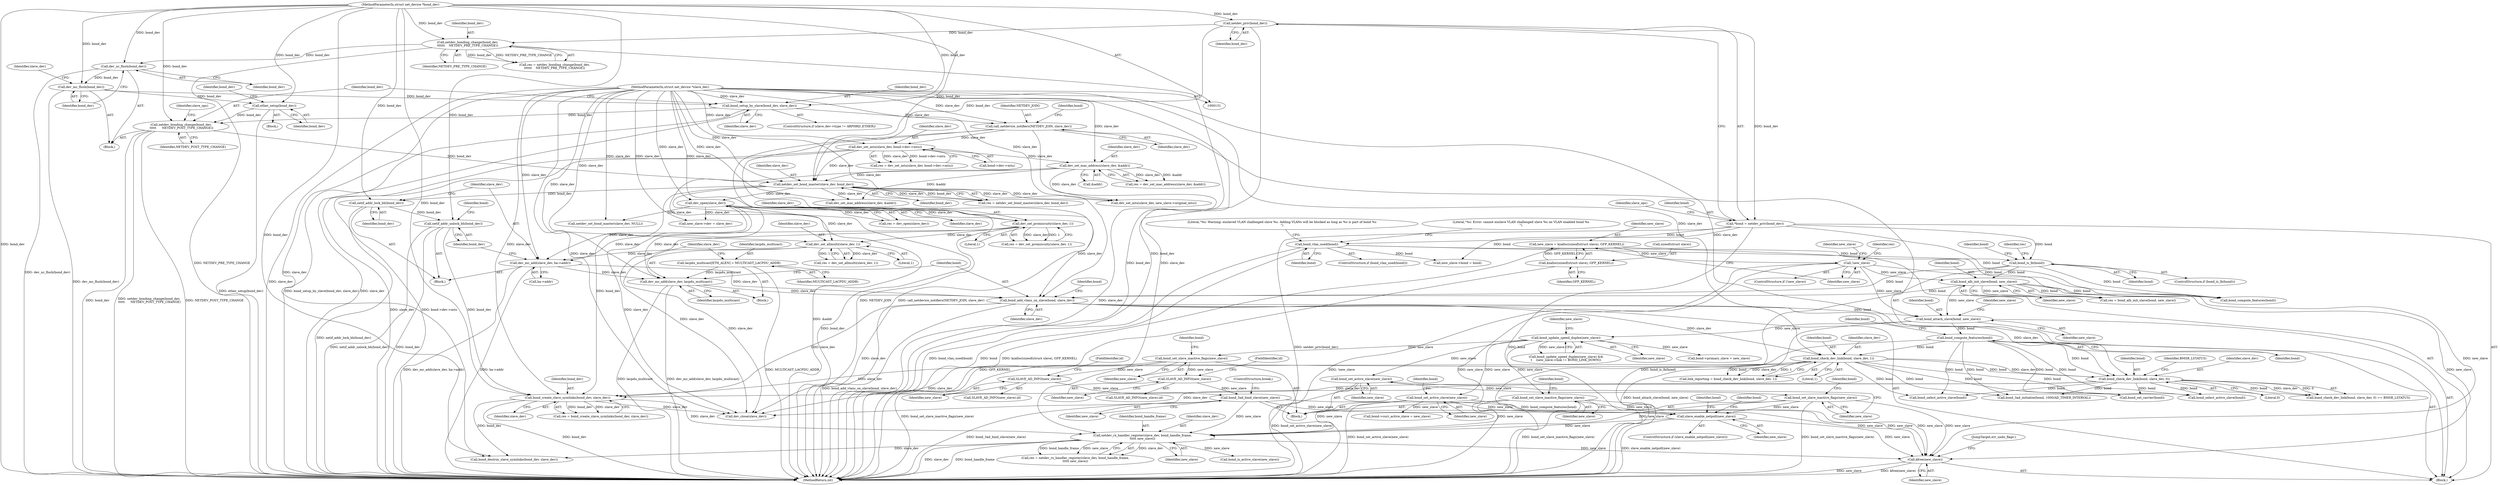 digraph "0_linux_550fd08c2cebad61c548def135f67aba284c6162_0@API" {
"1001084" [label="(Call,kfree(new_slave))"];
"1000971" [label="(Call,slave_enable_netpoll(new_slave))"];
"1000883" [label="(Call,bond_set_slave_inactive_flags(new_slave))"];
"1000797" [label="(Call,bond_update_speed_duplex(new_slave))"];
"1000648" [label="(Call,bond_attach_slave(bond, new_slave))"];
"1000640" [label="(Call,bond_add_vlans_on_slave(bond, slave_dev))"];
"1000570" [label="(Call,bond_alb_init_slave(bond, new_slave))"];
"1000565" [label="(Call,bond_is_lb(bond))"];
"1000210" [label="(Call,bond_vlan_used(bond))"];
"1000136" [label="(Call,*bond = netdev_priv(bond_dev))"];
"1000138" [label="(Call,netdev_priv(bond_dev))"];
"1000132" [label="(MethodParameterIn,struct net_device *bond_dev)"];
"1000442" [label="(Call,!new_slave)"];
"1000435" [label="(Call,new_slave = kzalloc(sizeof(struct slave), GFP_KERNEL))"];
"1000437" [label="(Call,kzalloc(sizeof(struct slave), GFP_KERNEL))"];
"1000637" [label="(Call,dev_mc_add(slave_dev, lacpdu_multicast))"];
"1000617" [label="(Call,dev_mc_add(slave_dev, ha->addr))"];
"1000594" [label="(Call,dev_set_promiscuity(slave_dev, 1))"];
"1000133" [label="(MethodParameterIn,struct net_device *slave_dev)"];
"1000538" [label="(Call,dev_open(slave_dev))"];
"1000526" [label="(Call,netdev_set_bond_master(slave_dev, bond_dev))"];
"1000464" [label="(Call,dev_set_mtu(slave_dev, bond->dev->mtu))"];
"1000413" [label="(Call,call_netdevice_notifiers(NETDEV_JOIN, slave_dev))"];
"1000326" [label="(Call,bond_setup_by_slave(bond_dev, slave_dev))"];
"1000318" [label="(Call,dev_mc_flush(bond_dev))"];
"1000316" [label="(Call,dev_uc_flush(bond_dev))"];
"1000296" [label="(Call,netdev_bonding_change(bond_dev,\n\t\t\t\t\t\t    NETDEV_PRE_TYPE_CHANGE))"];
"1000513" [label="(Call,dev_set_mac_address(slave_dev, &addr))"];
"1000338" [label="(Call,netdev_bonding_change(bond_dev,\n \t\t\t\t\t      NETDEV_POST_TYPE_CHANGE))"];
"1000331" [label="(Call,ether_setup(bond_dev))"];
"1000609" [label="(Call,dev_set_allmulti(slave_dev, 1))"];
"1000634" [label="(Call,lacpdu_multicast[ETH_ALEN] = MULTICAST_LACPDU_ADDR)"];
"1000924" [label="(Call,bond_3ad_bind_slave(new_slave))"];
"1000913" [label="(Call,SLAVE_AD_INFO(new_slave))"];
"1000889" [label="(Call,bond_set_slave_inactive_flags(new_slave))"];
"1000900" [label="(Call,SLAVE_AD_INFO(new_slave))"];
"1000939" [label="(Call,bond_set_active_slave(new_slave))"];
"1000931" [label="(Call,bond_set_slave_inactive_flags(new_slave))"];
"1000929" [label="(Call,bond_set_active_slave(new_slave))"];
"1001004" [label="(Call,netdev_rx_handler_register(slave_dev, bond_handle_frame,\n\t\t\t\t\t new_slave))"];
"1000996" [label="(Call,bond_create_slave_symlinks(bond_dev, slave_dev))"];
"1000622" [label="(Call,netif_addr_unlock_bh(bond_dev))"];
"1000615" [label="(Call,netif_addr_lock_bh(bond_dev))"];
"1000694" [label="(Call,bond_check_dev_link(bond, slave_dev, 1))"];
"1000666" [label="(Call,bond_compute_features(bond))"];
"1000743" [label="(Call,bond_check_dev_link(bond, slave_dev, 0))"];
"1000436" [label="(Identifier,new_slave)"];
"1000415" [label="(Identifier,slave_dev)"];
"1000944" [label="(Identifier,bond)"];
"1001006" [label="(Identifier,bond_handle_frame)"];
"1000695" [label="(Identifier,bond)"];
"1001084" [label="(Call,kfree(new_slave))"];
"1000997" [label="(Identifier,bond_dev)"];
"1000209" [label="(ControlStructure,if (bond_vlan_used(bond)))"];
"1001046" [label="(Call,netdev_set_bond_master(slave_dev, NULL))"];
"1000138" [label="(Call,netdev_priv(bond_dev))"];
"1000296" [label="(Call,netdev_bonding_change(bond_dev,\n\t\t\t\t\t\t    NETDEV_PRE_TYPE_CHANGE))"];
"1001004" [label="(Call,netdev_rx_handler_register(slave_dev, bond_handle_frame,\n\t\t\t\t\t new_slave))"];
"1000331" [label="(Call,ether_setup(bond_dev))"];
"1000642" [label="(Identifier,slave_dev)"];
"1000900" [label="(Call,SLAVE_AD_INFO(new_slave))"];
"1001091" [label="(MethodReturn,int)"];
"1000649" [label="(Identifier,bond)"];
"1000133" [label="(MethodParameterIn,struct net_device *slave_dev)"];
"1000554" [label="(Call,new_slave->dev = slave_dev)"];
"1000635" [label="(Identifier,lacpdu_multicast)"];
"1000929" [label="(Call,bond_set_active_slave(new_slave))"];
"1000581" [label="(Identifier,bond)"];
"1000211" [label="(Identifier,bond)"];
"1000370" [label="(Identifier,slave_ops)"];
"1000998" [label="(Identifier,slave_dev)"];
"1000610" [label="(Identifier,slave_dev)"];
"1000466" [label="(Call,bond->dev->mtu)"];
"1001078" [label="(Call,dev_set_mtu(slave_dev, new_slave->original_mtu))"];
"1000890" [label="(Identifier,new_slave)"];
"1000317" [label="(Identifier,bond_dev)"];
"1000465" [label="(Identifier,slave_dev)"];
"1000971" [label="(Call,slave_enable_netpoll(new_slave))"];
"1000797" [label="(Call,bond_update_speed_duplex(new_slave))"];
"1000885" [label="(Call,bond_select_active_slave(bond))"];
"1000527" [label="(Identifier,slave_dev)"];
"1000513" [label="(Call,dev_set_mac_address(slave_dev, &addr))"];
"1000609" [label="(Call,dev_set_allmulti(slave_dev, 1))"];
"1000913" [label="(Call,SLAVE_AD_INFO(new_slave))"];
"1000446" [label="(Identifier,res)"];
"1001007" [label="(Identifier,new_slave)"];
"1001087" [label="(Call,bond_compute_features(bond))"];
"1000414" [label="(Identifier,NETDEV_JOIN)"];
"1000902" [label="(FieldIdentifier,id)"];
"1000323" [label="(Identifier,slave_dev)"];
"1000594" [label="(Call,dev_set_promiscuity(slave_dev, 1))"];
"1000924" [label="(Call,bond_3ad_bind_slave(new_slave))"];
"1000617" [label="(Call,dev_mc_add(slave_dev, ha->addr))"];
"1000648" [label="(Call,bond_attach_slave(bond, new_slave))"];
"1000298" [label="(Identifier,NETDEV_PRE_TYPE_CHANGE)"];
"1000571" [label="(Identifier,bond)"];
"1000977" [label="(Identifier,bond)"];
"1000297" [label="(Identifier,bond_dev)"];
"1000136" [label="(Call,*bond = netdev_priv(bond_dev))"];
"1000595" [label="(Identifier,slave_dev)"];
"1000744" [label="(Identifier,bond)"];
"1000912" [label="(Call,SLAVE_AD_INFO(new_slave).id)"];
"1000632" [label="(Block,)"];
"1000536" [label="(Call,res = dev_open(slave_dev))"];
"1000747" [label="(Identifier,BMSR_LSTATUS)"];
"1000637" [label="(Call,dev_mc_add(slave_dev, lacpdu_multicast))"];
"1000282" [label="(Block,)"];
"1000992" [label="(Identifier,bond)"];
"1000572" [label="(Identifier,new_slave)"];
"1000435" [label="(Call,new_slave = kzalloc(sizeof(struct slave), GFP_KERNEL))"];
"1000339" [label="(Identifier,bond_dev)"];
"1000638" [label="(Identifier,slave_dev)"];
"1000440" [label="(Identifier,GFP_KERNEL)"];
"1000515" [label="(Call,&addr)"];
"1000653" [label="(Identifier,new_slave)"];
"1000925" [label="(Identifier,new_slave)"];
"1000914" [label="(Identifier,new_slave)"];
"1000860" [label="(Call,bond->primary_slave = new_slave)"];
"1000972" [label="(Identifier,new_slave)"];
"1000568" [label="(Call,res = bond_alb_init_slave(bond, new_slave))"];
"1000142" [label="(Identifier,slave_ops)"];
"1000619" [label="(Call,ha->addr)"];
"1000798" [label="(Identifier,new_slave)"];
"1000413" [label="(Call,call_netdevice_notifiers(NETDEV_JOIN, slave_dev))"];
"1000570" [label="(Call,bond_alb_init_slave(bond, new_slave))"];
"1001002" [label="(Call,res = netdev_rx_handler_register(slave_dev, bond_handle_frame,\n\t\t\t\t\t new_slave))"];
"1000335" [label="(Identifier,bond_dev)"];
"1000616" [label="(Identifier,bond_dev)"];
"1000641" [label="(Identifier,bond)"];
"1000881" [label="(Block,)"];
"1000539" [label="(Identifier,slave_dev)"];
"1000230" [label="(Literal,\"%s: Warning: enslaved VLAN challenged slave %s. Adding VLANs will be blocked as long as %s is part of bond %s\n\")"];
"1000538" [label="(Call,dev_open(slave_dev))"];
"1000327" [label="(Identifier,bond_dev)"];
"1000514" [label="(Identifier,slave_dev)"];
"1000796" [label="(Call,bond_update_speed_duplex(new_slave) &&\n\t    (new_slave->link != BOND_LINK_DOWN))"];
"1000899" [label="(Call,SLAVE_AD_INFO(new_slave).id)"];
"1000611" [label="(Literal,1)"];
"1000318" [label="(Call,dev_mc_flush(bond_dev))"];
"1000340" [label="(Identifier,NETDEV_POST_TYPE_CHANGE)"];
"1000332" [label="(Identifier,bond_dev)"];
"1000592" [label="(Call,res = dev_set_promiscuity(slave_dev, 1))"];
"1000596" [label="(Literal,1)"];
"1000511" [label="(Call,res = dev_set_mac_address(slave_dev, &addr))"];
"1000132" [label="(MethodParameterIn,struct net_device *bond_dev)"];
"1000666" [label="(Call,bond_compute_features(bond))"];
"1000667" [label="(Identifier,bond)"];
"1000886" [label="(Identifier,bond)"];
"1001043" [label="(Call,dev_close(slave_dev))"];
"1000569" [label="(Identifier,res)"];
"1000214" [label="(Literal,\"%s: Error: cannot enslave VLAN challenged slave %s on VLAN enabled bond %s\n\")"];
"1000566" [label="(Identifier,bond)"];
"1000646" [label="(Identifier,bond)"];
"1000623" [label="(Identifier,bond_dev)"];
"1000904" [label="(Call,bond_3ad_initialize(bond, 1000/AD_TIMER_INTERVAL))"];
"1000330" [label="(Block,)"];
"1000320" [label="(ControlStructure,if (slave_dev->type != ARPHRD_ETHER))"];
"1000932" [label="(Identifier,new_slave)"];
"1000894" [label="(Identifier,bond)"];
"1000671" [label="(Identifier,bond)"];
"1000931" [label="(Call,bond_set_slave_inactive_flags(new_slave))"];
"1000743" [label="(Call,bond_check_dev_link(bond, slave_dev, 0))"];
"1000615" [label="(Call,netif_addr_lock_bh(bond_dev))"];
"1000622" [label="(Call,netif_addr_unlock_bh(bond_dev))"];
"1000316" [label="(Call,dev_uc_flush(bond_dev))"];
"1001085" [label="(Identifier,new_slave)"];
"1000746" [label="(Literal,0)"];
"1000946" [label="(Call,bond->curr_active_slave = new_slave)"];
"1000134" [label="(Block,)"];
"1000901" [label="(Identifier,new_slave)"];
"1000934" [label="(Identifier,bond)"];
"1000438" [label="(Call,sizeof(struct slave))"];
"1001073" [label="(Call,dev_set_mac_address(slave_dev, &addr))"];
"1000996" [label="(Call,bond_create_slave_symlinks(bond_dev, slave_dev))"];
"1000930" [label="(Identifier,new_slave)"];
"1000443" [label="(Identifier,new_slave)"];
"1000584" [label="(Block,)"];
"1000801" [label="(Identifier,new_slave)"];
"1000294" [label="(Call,res = netdev_bonding_change(bond_dev,\n\t\t\t\t\t\t    NETDEV_PRE_TYPE_CHANGE))"];
"1000326" [label="(Call,bond_setup_by_slave(bond_dev, slave_dev))"];
"1000462" [label="(Call,res = dev_set_mtu(slave_dev, bond->dev->mtu))"];
"1000528" [label="(Identifier,bond_dev)"];
"1000883" [label="(Call,bond_set_slave_inactive_flags(new_slave))"];
"1000420" [label="(Identifier,bond)"];
"1000957" [label="(Call,bond_set_carrier(bond))"];
"1000442" [label="(Call,!new_slave)"];
"1000464" [label="(Call,dev_set_mtu(slave_dev, bond->dev->mtu))"];
"1000939" [label="(Call,bond_set_active_slave(new_slave))"];
"1000692" [label="(Call,link_reporting = bond_check_dev_link(bond, slave_dev, 1))"];
"1000139" [label="(Identifier,bond_dev)"];
"1000634" [label="(Call,lacpdu_multicast[ETH_ALEN] = MULTICAST_LACPDU_ADDR)"];
"1000628" [label="(Identifier,bond)"];
"1000889" [label="(Call,bond_set_slave_inactive_flags(new_slave))"];
"1000926" [label="(ControlStructure,break;)"];
"1000437" [label="(Call,kzalloc(sizeof(struct slave), GFP_KERNEL))"];
"1000742" [label="(Call,bond_check_dev_link(bond, slave_dev, 0) == BMSR_LSTATUS)"];
"1000328" [label="(Identifier,slave_dev)"];
"1000137" [label="(Identifier,bond)"];
"1000338" [label="(Call,netdev_bonding_change(bond_dev,\n \t\t\t\t\t      NETDEV_POST_TYPE_CHANGE))"];
"1000319" [label="(Identifier,bond_dev)"];
"1000745" [label="(Identifier,slave_dev)"];
"1000452" [label="(Identifier,new_slave)"];
"1000210" [label="(Call,bond_vlan_used(bond))"];
"1000884" [label="(Identifier,new_slave)"];
"1000933" [label="(Call,bond_select_active_slave(bond))"];
"1000636" [label="(Identifier,MULTICAST_LACPDU_ADDR)"];
"1000994" [label="(Call,res = bond_create_slave_symlinks(bond_dev, slave_dev))"];
"1000650" [label="(Identifier,new_slave)"];
"1000970" [label="(ControlStructure,if (slave_enable_netpoll(new_slave)))"];
"1000607" [label="(Call,res = dev_set_allmulti(slave_dev, 1))"];
"1000696" [label="(Identifier,slave_dev)"];
"1000618" [label="(Identifier,slave_dev)"];
"1000915" [label="(FieldIdentifier,id)"];
"1001024" [label="(Call,bond_is_active_slave(new_slave))"];
"1000526" [label="(Call,netdev_set_bond_master(slave_dev, bond_dev))"];
"1001005" [label="(Identifier,slave_dev)"];
"1000549" [label="(Call,new_slave->bond = bond)"];
"1000639" [label="(Identifier,lacpdu_multicast)"];
"1000441" [label="(ControlStructure,if (!new_slave))"];
"1001086" [label="(JumpTarget,err_undo_flags:)"];
"1000694" [label="(Call,bond_check_dev_link(bond, slave_dev, 1))"];
"1000940" [label="(Identifier,new_slave)"];
"1000697" [label="(Literal,1)"];
"1000564" [label="(ControlStructure,if (bond_is_lb(bond)))"];
"1000640" [label="(Call,bond_add_vlans_on_slave(bond, slave_dev))"];
"1000524" [label="(Call,res = netdev_set_bond_master(slave_dev, bond_dev))"];
"1001039" [label="(Call,bond_destroy_slave_symlinks(bond_dev, slave_dev))"];
"1000565" [label="(Call,bond_is_lb(bond))"];
"1001084" -> "1000134"  [label="AST: "];
"1001084" -> "1001085"  [label="CFG: "];
"1001085" -> "1001084"  [label="AST: "];
"1001086" -> "1001084"  [label="CFG: "];
"1001084" -> "1001091"  [label="DDG: new_slave"];
"1001084" -> "1001091"  [label="DDG: kfree(new_slave)"];
"1000971" -> "1001084"  [label="DDG: new_slave"];
"1000442" -> "1001084"  [label="DDG: new_slave"];
"1000883" -> "1001084"  [label="DDG: new_slave"];
"1000939" -> "1001084"  [label="DDG: new_slave"];
"1000570" -> "1001084"  [label="DDG: new_slave"];
"1000931" -> "1001084"  [label="DDG: new_slave"];
"1001004" -> "1001084"  [label="DDG: new_slave"];
"1000924" -> "1001084"  [label="DDG: new_slave"];
"1000971" -> "1000970"  [label="AST: "];
"1000971" -> "1000972"  [label="CFG: "];
"1000972" -> "1000971"  [label="AST: "];
"1000977" -> "1000971"  [label="CFG: "];
"1000992" -> "1000971"  [label="CFG: "];
"1000971" -> "1001091"  [label="DDG: slave_enable_netpoll(new_slave)"];
"1000883" -> "1000971"  [label="DDG: new_slave"];
"1000924" -> "1000971"  [label="DDG: new_slave"];
"1000939" -> "1000971"  [label="DDG: new_slave"];
"1000931" -> "1000971"  [label="DDG: new_slave"];
"1000971" -> "1001004"  [label="DDG: new_slave"];
"1000883" -> "1000881"  [label="AST: "];
"1000883" -> "1000884"  [label="CFG: "];
"1000884" -> "1000883"  [label="AST: "];
"1000886" -> "1000883"  [label="CFG: "];
"1000883" -> "1001091"  [label="DDG: bond_set_slave_inactive_flags(new_slave)"];
"1000797" -> "1000883"  [label="DDG: new_slave"];
"1000883" -> "1001004"  [label="DDG: new_slave"];
"1000797" -> "1000796"  [label="AST: "];
"1000797" -> "1000798"  [label="CFG: "];
"1000798" -> "1000797"  [label="AST: "];
"1000801" -> "1000797"  [label="CFG: "];
"1000796" -> "1000797"  [label="CFG: "];
"1000797" -> "1000796"  [label="DDG: new_slave"];
"1000648" -> "1000797"  [label="DDG: new_slave"];
"1000797" -> "1000860"  [label="DDG: new_slave"];
"1000797" -> "1000889"  [label="DDG: new_slave"];
"1000797" -> "1000929"  [label="DDG: new_slave"];
"1000797" -> "1000939"  [label="DDG: new_slave"];
"1000648" -> "1000134"  [label="AST: "];
"1000648" -> "1000650"  [label="CFG: "];
"1000649" -> "1000648"  [label="AST: "];
"1000650" -> "1000648"  [label="AST: "];
"1000653" -> "1000648"  [label="CFG: "];
"1000648" -> "1001091"  [label="DDG: bond_attach_slave(bond, new_slave)"];
"1000640" -> "1000648"  [label="DDG: bond"];
"1000442" -> "1000648"  [label="DDG: new_slave"];
"1000570" -> "1000648"  [label="DDG: new_slave"];
"1000648" -> "1000666"  [label="DDG: bond"];
"1000640" -> "1000134"  [label="AST: "];
"1000640" -> "1000642"  [label="CFG: "];
"1000641" -> "1000640"  [label="AST: "];
"1000642" -> "1000640"  [label="AST: "];
"1000646" -> "1000640"  [label="CFG: "];
"1000640" -> "1001091"  [label="DDG: bond_add_vlans_on_slave(bond, slave_dev)"];
"1000570" -> "1000640"  [label="DDG: bond"];
"1000565" -> "1000640"  [label="DDG: bond"];
"1000637" -> "1000640"  [label="DDG: slave_dev"];
"1000617" -> "1000640"  [label="DDG: slave_dev"];
"1000133" -> "1000640"  [label="DDG: slave_dev"];
"1000538" -> "1000640"  [label="DDG: slave_dev"];
"1000640" -> "1000694"  [label="DDG: slave_dev"];
"1000640" -> "1000743"  [label="DDG: slave_dev"];
"1000640" -> "1000996"  [label="DDG: slave_dev"];
"1000640" -> "1001043"  [label="DDG: slave_dev"];
"1000570" -> "1000568"  [label="AST: "];
"1000570" -> "1000572"  [label="CFG: "];
"1000571" -> "1000570"  [label="AST: "];
"1000572" -> "1000570"  [label="AST: "];
"1000568" -> "1000570"  [label="CFG: "];
"1000570" -> "1000568"  [label="DDG: bond"];
"1000570" -> "1000568"  [label="DDG: new_slave"];
"1000565" -> "1000570"  [label="DDG: bond"];
"1000442" -> "1000570"  [label="DDG: new_slave"];
"1000570" -> "1001087"  [label="DDG: bond"];
"1000565" -> "1000564"  [label="AST: "];
"1000565" -> "1000566"  [label="CFG: "];
"1000566" -> "1000565"  [label="AST: "];
"1000569" -> "1000565"  [label="CFG: "];
"1000581" -> "1000565"  [label="CFG: "];
"1000565" -> "1001091"  [label="DDG: bond_is_lb(bond)"];
"1000210" -> "1000565"  [label="DDG: bond"];
"1000136" -> "1000565"  [label="DDG: bond"];
"1000565" -> "1001087"  [label="DDG: bond"];
"1000210" -> "1000209"  [label="AST: "];
"1000210" -> "1000211"  [label="CFG: "];
"1000211" -> "1000210"  [label="AST: "];
"1000214" -> "1000210"  [label="CFG: "];
"1000230" -> "1000210"  [label="CFG: "];
"1000210" -> "1001091"  [label="DDG: bond_vlan_used(bond)"];
"1000210" -> "1001091"  [label="DDG: bond"];
"1000136" -> "1000210"  [label="DDG: bond"];
"1000210" -> "1000549"  [label="DDG: bond"];
"1000210" -> "1001087"  [label="DDG: bond"];
"1000136" -> "1000134"  [label="AST: "];
"1000136" -> "1000138"  [label="CFG: "];
"1000137" -> "1000136"  [label="AST: "];
"1000138" -> "1000136"  [label="AST: "];
"1000142" -> "1000136"  [label="CFG: "];
"1000136" -> "1001091"  [label="DDG: netdev_priv(bond_dev)"];
"1000136" -> "1001091"  [label="DDG: bond"];
"1000138" -> "1000136"  [label="DDG: bond_dev"];
"1000136" -> "1000549"  [label="DDG: bond"];
"1000136" -> "1001087"  [label="DDG: bond"];
"1000138" -> "1000139"  [label="CFG: "];
"1000139" -> "1000138"  [label="AST: "];
"1000138" -> "1001091"  [label="DDG: bond_dev"];
"1000132" -> "1000138"  [label="DDG: bond_dev"];
"1000138" -> "1000296"  [label="DDG: bond_dev"];
"1000138" -> "1000526"  [label="DDG: bond_dev"];
"1000132" -> "1000131"  [label="AST: "];
"1000132" -> "1001091"  [label="DDG: bond_dev"];
"1000132" -> "1000296"  [label="DDG: bond_dev"];
"1000132" -> "1000316"  [label="DDG: bond_dev"];
"1000132" -> "1000318"  [label="DDG: bond_dev"];
"1000132" -> "1000326"  [label="DDG: bond_dev"];
"1000132" -> "1000331"  [label="DDG: bond_dev"];
"1000132" -> "1000338"  [label="DDG: bond_dev"];
"1000132" -> "1000526"  [label="DDG: bond_dev"];
"1000132" -> "1000615"  [label="DDG: bond_dev"];
"1000132" -> "1000622"  [label="DDG: bond_dev"];
"1000132" -> "1000996"  [label="DDG: bond_dev"];
"1000132" -> "1001039"  [label="DDG: bond_dev"];
"1000442" -> "1000441"  [label="AST: "];
"1000442" -> "1000443"  [label="CFG: "];
"1000443" -> "1000442"  [label="AST: "];
"1000446" -> "1000442"  [label="CFG: "];
"1000452" -> "1000442"  [label="CFG: "];
"1000442" -> "1001091"  [label="DDG: !new_slave"];
"1000442" -> "1001091"  [label="DDG: new_slave"];
"1000435" -> "1000442"  [label="DDG: new_slave"];
"1000435" -> "1000134"  [label="AST: "];
"1000435" -> "1000437"  [label="CFG: "];
"1000436" -> "1000435"  [label="AST: "];
"1000437" -> "1000435"  [label="AST: "];
"1000443" -> "1000435"  [label="CFG: "];
"1000435" -> "1001091"  [label="DDG: kzalloc(sizeof(struct slave), GFP_KERNEL)"];
"1000437" -> "1000435"  [label="DDG: GFP_KERNEL"];
"1000437" -> "1000440"  [label="CFG: "];
"1000438" -> "1000437"  [label="AST: "];
"1000440" -> "1000437"  [label="AST: "];
"1000437" -> "1001091"  [label="DDG: GFP_KERNEL"];
"1000637" -> "1000632"  [label="AST: "];
"1000637" -> "1000639"  [label="CFG: "];
"1000638" -> "1000637"  [label="AST: "];
"1000639" -> "1000637"  [label="AST: "];
"1000641" -> "1000637"  [label="CFG: "];
"1000637" -> "1001091"  [label="DDG: lacpdu_multicast"];
"1000637" -> "1001091"  [label="DDG: dev_mc_add(slave_dev, lacpdu_multicast)"];
"1000617" -> "1000637"  [label="DDG: slave_dev"];
"1000133" -> "1000637"  [label="DDG: slave_dev"];
"1000538" -> "1000637"  [label="DDG: slave_dev"];
"1000634" -> "1000637"  [label="DDG: lacpdu_multicast"];
"1000617" -> "1000584"  [label="AST: "];
"1000617" -> "1000619"  [label="CFG: "];
"1000618" -> "1000617"  [label="AST: "];
"1000619" -> "1000617"  [label="AST: "];
"1000623" -> "1000617"  [label="CFG: "];
"1000617" -> "1001091"  [label="DDG: dev_mc_add(slave_dev, ha->addr)"];
"1000617" -> "1001091"  [label="DDG: ha->addr"];
"1000594" -> "1000617"  [label="DDG: slave_dev"];
"1000609" -> "1000617"  [label="DDG: slave_dev"];
"1000133" -> "1000617"  [label="DDG: slave_dev"];
"1000538" -> "1000617"  [label="DDG: slave_dev"];
"1000594" -> "1000592"  [label="AST: "];
"1000594" -> "1000596"  [label="CFG: "];
"1000595" -> "1000594"  [label="AST: "];
"1000596" -> "1000594"  [label="AST: "];
"1000592" -> "1000594"  [label="CFG: "];
"1000594" -> "1000592"  [label="DDG: slave_dev"];
"1000594" -> "1000592"  [label="DDG: 1"];
"1000133" -> "1000594"  [label="DDG: slave_dev"];
"1000538" -> "1000594"  [label="DDG: slave_dev"];
"1000594" -> "1000609"  [label="DDG: slave_dev"];
"1000594" -> "1001043"  [label="DDG: slave_dev"];
"1000133" -> "1000131"  [label="AST: "];
"1000133" -> "1001091"  [label="DDG: slave_dev"];
"1000133" -> "1000326"  [label="DDG: slave_dev"];
"1000133" -> "1000413"  [label="DDG: slave_dev"];
"1000133" -> "1000464"  [label="DDG: slave_dev"];
"1000133" -> "1000513"  [label="DDG: slave_dev"];
"1000133" -> "1000526"  [label="DDG: slave_dev"];
"1000133" -> "1000538"  [label="DDG: slave_dev"];
"1000133" -> "1000554"  [label="DDG: slave_dev"];
"1000133" -> "1000609"  [label="DDG: slave_dev"];
"1000133" -> "1000694"  [label="DDG: slave_dev"];
"1000133" -> "1000743"  [label="DDG: slave_dev"];
"1000133" -> "1000996"  [label="DDG: slave_dev"];
"1000133" -> "1001004"  [label="DDG: slave_dev"];
"1000133" -> "1001039"  [label="DDG: slave_dev"];
"1000133" -> "1001043"  [label="DDG: slave_dev"];
"1000133" -> "1001046"  [label="DDG: slave_dev"];
"1000133" -> "1001073"  [label="DDG: slave_dev"];
"1000133" -> "1001078"  [label="DDG: slave_dev"];
"1000538" -> "1000536"  [label="AST: "];
"1000538" -> "1000539"  [label="CFG: "];
"1000539" -> "1000538"  [label="AST: "];
"1000536" -> "1000538"  [label="CFG: "];
"1000538" -> "1000536"  [label="DDG: slave_dev"];
"1000526" -> "1000538"  [label="DDG: slave_dev"];
"1000538" -> "1000554"  [label="DDG: slave_dev"];
"1000538" -> "1000609"  [label="DDG: slave_dev"];
"1000538" -> "1001043"  [label="DDG: slave_dev"];
"1000538" -> "1001046"  [label="DDG: slave_dev"];
"1000526" -> "1000524"  [label="AST: "];
"1000526" -> "1000528"  [label="CFG: "];
"1000527" -> "1000526"  [label="AST: "];
"1000528" -> "1000526"  [label="AST: "];
"1000524" -> "1000526"  [label="CFG: "];
"1000526" -> "1001091"  [label="DDG: bond_dev"];
"1000526" -> "1000524"  [label="DDG: slave_dev"];
"1000526" -> "1000524"  [label="DDG: bond_dev"];
"1000464" -> "1000526"  [label="DDG: slave_dev"];
"1000513" -> "1000526"  [label="DDG: slave_dev"];
"1000338" -> "1000526"  [label="DDG: bond_dev"];
"1000526" -> "1000615"  [label="DDG: bond_dev"];
"1000526" -> "1000996"  [label="DDG: bond_dev"];
"1000526" -> "1001073"  [label="DDG: slave_dev"];
"1000526" -> "1001078"  [label="DDG: slave_dev"];
"1000464" -> "1000462"  [label="AST: "];
"1000464" -> "1000466"  [label="CFG: "];
"1000465" -> "1000464"  [label="AST: "];
"1000466" -> "1000464"  [label="AST: "];
"1000462" -> "1000464"  [label="CFG: "];
"1000464" -> "1001091"  [label="DDG: slave_dev"];
"1000464" -> "1001091"  [label="DDG: bond->dev->mtu"];
"1000464" -> "1000462"  [label="DDG: slave_dev"];
"1000464" -> "1000462"  [label="DDG: bond->dev->mtu"];
"1000413" -> "1000464"  [label="DDG: slave_dev"];
"1000464" -> "1000513"  [label="DDG: slave_dev"];
"1000413" -> "1000134"  [label="AST: "];
"1000413" -> "1000415"  [label="CFG: "];
"1000414" -> "1000413"  [label="AST: "];
"1000415" -> "1000413"  [label="AST: "];
"1000420" -> "1000413"  [label="CFG: "];
"1000413" -> "1001091"  [label="DDG: NETDEV_JOIN"];
"1000413" -> "1001091"  [label="DDG: call_netdevice_notifiers(NETDEV_JOIN, slave_dev)"];
"1000413" -> "1001091"  [label="DDG: slave_dev"];
"1000326" -> "1000413"  [label="DDG: slave_dev"];
"1000326" -> "1000320"  [label="AST: "];
"1000326" -> "1000328"  [label="CFG: "];
"1000327" -> "1000326"  [label="AST: "];
"1000328" -> "1000326"  [label="AST: "];
"1000339" -> "1000326"  [label="CFG: "];
"1000326" -> "1001091"  [label="DDG: bond_setup_by_slave(bond_dev, slave_dev)"];
"1000326" -> "1001091"  [label="DDG: slave_dev"];
"1000318" -> "1000326"  [label="DDG: bond_dev"];
"1000326" -> "1000338"  [label="DDG: bond_dev"];
"1000318" -> "1000282"  [label="AST: "];
"1000318" -> "1000319"  [label="CFG: "];
"1000319" -> "1000318"  [label="AST: "];
"1000323" -> "1000318"  [label="CFG: "];
"1000318" -> "1001091"  [label="DDG: dev_mc_flush(bond_dev)"];
"1000316" -> "1000318"  [label="DDG: bond_dev"];
"1000318" -> "1000331"  [label="DDG: bond_dev"];
"1000316" -> "1000282"  [label="AST: "];
"1000316" -> "1000317"  [label="CFG: "];
"1000317" -> "1000316"  [label="AST: "];
"1000319" -> "1000316"  [label="CFG: "];
"1000316" -> "1001091"  [label="DDG: dev_uc_flush(bond_dev)"];
"1000296" -> "1000316"  [label="DDG: bond_dev"];
"1000296" -> "1000294"  [label="AST: "];
"1000296" -> "1000298"  [label="CFG: "];
"1000297" -> "1000296"  [label="AST: "];
"1000298" -> "1000296"  [label="AST: "];
"1000294" -> "1000296"  [label="CFG: "];
"1000296" -> "1001091"  [label="DDG: NETDEV_PRE_TYPE_CHANGE"];
"1000296" -> "1001091"  [label="DDG: bond_dev"];
"1000296" -> "1000294"  [label="DDG: bond_dev"];
"1000296" -> "1000294"  [label="DDG: NETDEV_PRE_TYPE_CHANGE"];
"1000513" -> "1000511"  [label="AST: "];
"1000513" -> "1000515"  [label="CFG: "];
"1000514" -> "1000513"  [label="AST: "];
"1000515" -> "1000513"  [label="AST: "];
"1000511" -> "1000513"  [label="CFG: "];
"1000513" -> "1001091"  [label="DDG: &addr"];
"1000513" -> "1000511"  [label="DDG: slave_dev"];
"1000513" -> "1000511"  [label="DDG: &addr"];
"1000513" -> "1001073"  [label="DDG: &addr"];
"1000513" -> "1001078"  [label="DDG: slave_dev"];
"1000338" -> "1000282"  [label="AST: "];
"1000338" -> "1000340"  [label="CFG: "];
"1000339" -> "1000338"  [label="AST: "];
"1000340" -> "1000338"  [label="AST: "];
"1000370" -> "1000338"  [label="CFG: "];
"1000338" -> "1001091"  [label="DDG: bond_dev"];
"1000338" -> "1001091"  [label="DDG: netdev_bonding_change(bond_dev,\n \t\t\t\t\t      NETDEV_POST_TYPE_CHANGE)"];
"1000338" -> "1001091"  [label="DDG: NETDEV_POST_TYPE_CHANGE"];
"1000331" -> "1000338"  [label="DDG: bond_dev"];
"1000331" -> "1000330"  [label="AST: "];
"1000331" -> "1000332"  [label="CFG: "];
"1000332" -> "1000331"  [label="AST: "];
"1000335" -> "1000331"  [label="CFG: "];
"1000331" -> "1001091"  [label="DDG: ether_setup(bond_dev)"];
"1000609" -> "1000607"  [label="AST: "];
"1000609" -> "1000611"  [label="CFG: "];
"1000610" -> "1000609"  [label="AST: "];
"1000611" -> "1000609"  [label="AST: "];
"1000607" -> "1000609"  [label="CFG: "];
"1000609" -> "1000607"  [label="DDG: slave_dev"];
"1000609" -> "1000607"  [label="DDG: 1"];
"1000609" -> "1001043"  [label="DDG: slave_dev"];
"1000634" -> "1000632"  [label="AST: "];
"1000634" -> "1000636"  [label="CFG: "];
"1000635" -> "1000634"  [label="AST: "];
"1000636" -> "1000634"  [label="AST: "];
"1000638" -> "1000634"  [label="CFG: "];
"1000634" -> "1001091"  [label="DDG: MULTICAST_LACPDU_ADDR"];
"1000924" -> "1000881"  [label="AST: "];
"1000924" -> "1000925"  [label="CFG: "];
"1000925" -> "1000924"  [label="AST: "];
"1000926" -> "1000924"  [label="CFG: "];
"1000924" -> "1001091"  [label="DDG: bond_3ad_bind_slave(new_slave)"];
"1000913" -> "1000924"  [label="DDG: new_slave"];
"1000900" -> "1000924"  [label="DDG: new_slave"];
"1000924" -> "1001004"  [label="DDG: new_slave"];
"1000913" -> "1000912"  [label="AST: "];
"1000913" -> "1000914"  [label="CFG: "];
"1000914" -> "1000913"  [label="AST: "];
"1000915" -> "1000913"  [label="CFG: "];
"1000889" -> "1000913"  [label="DDG: new_slave"];
"1000889" -> "1000881"  [label="AST: "];
"1000889" -> "1000890"  [label="CFG: "];
"1000890" -> "1000889"  [label="AST: "];
"1000894" -> "1000889"  [label="CFG: "];
"1000889" -> "1001091"  [label="DDG: bond_set_slave_inactive_flags(new_slave)"];
"1000889" -> "1000900"  [label="DDG: new_slave"];
"1000900" -> "1000899"  [label="AST: "];
"1000900" -> "1000901"  [label="CFG: "];
"1000901" -> "1000900"  [label="AST: "];
"1000902" -> "1000900"  [label="CFG: "];
"1000939" -> "1000881"  [label="AST: "];
"1000939" -> "1000940"  [label="CFG: "];
"1000940" -> "1000939"  [label="AST: "];
"1000944" -> "1000939"  [label="CFG: "];
"1000939" -> "1001091"  [label="DDG: bond_set_active_slave(new_slave)"];
"1000939" -> "1000946"  [label="DDG: new_slave"];
"1000939" -> "1001004"  [label="DDG: new_slave"];
"1000931" -> "1000881"  [label="AST: "];
"1000931" -> "1000932"  [label="CFG: "];
"1000932" -> "1000931"  [label="AST: "];
"1000934" -> "1000931"  [label="CFG: "];
"1000931" -> "1001091"  [label="DDG: bond_set_slave_inactive_flags(new_slave)"];
"1000929" -> "1000931"  [label="DDG: new_slave"];
"1000931" -> "1001004"  [label="DDG: new_slave"];
"1000929" -> "1000881"  [label="AST: "];
"1000929" -> "1000930"  [label="CFG: "];
"1000930" -> "1000929"  [label="AST: "];
"1000932" -> "1000929"  [label="CFG: "];
"1000929" -> "1001091"  [label="DDG: bond_set_active_slave(new_slave)"];
"1001004" -> "1001002"  [label="AST: "];
"1001004" -> "1001007"  [label="CFG: "];
"1001005" -> "1001004"  [label="AST: "];
"1001006" -> "1001004"  [label="AST: "];
"1001007" -> "1001004"  [label="AST: "];
"1001002" -> "1001004"  [label="CFG: "];
"1001004" -> "1001091"  [label="DDG: slave_dev"];
"1001004" -> "1001091"  [label="DDG: bond_handle_frame"];
"1001004" -> "1001002"  [label="DDG: slave_dev"];
"1001004" -> "1001002"  [label="DDG: bond_handle_frame"];
"1001004" -> "1001002"  [label="DDG: new_slave"];
"1000996" -> "1001004"  [label="DDG: slave_dev"];
"1001004" -> "1001024"  [label="DDG: new_slave"];
"1001004" -> "1001039"  [label="DDG: slave_dev"];
"1000996" -> "1000994"  [label="AST: "];
"1000996" -> "1000998"  [label="CFG: "];
"1000997" -> "1000996"  [label="AST: "];
"1000998" -> "1000996"  [label="AST: "];
"1000994" -> "1000996"  [label="CFG: "];
"1000996" -> "1001091"  [label="DDG: bond_dev"];
"1000996" -> "1000994"  [label="DDG: bond_dev"];
"1000996" -> "1000994"  [label="DDG: slave_dev"];
"1000622" -> "1000996"  [label="DDG: bond_dev"];
"1000694" -> "1000996"  [label="DDG: slave_dev"];
"1000743" -> "1000996"  [label="DDG: slave_dev"];
"1000996" -> "1001039"  [label="DDG: bond_dev"];
"1000996" -> "1001043"  [label="DDG: slave_dev"];
"1000622" -> "1000584"  [label="AST: "];
"1000622" -> "1000623"  [label="CFG: "];
"1000623" -> "1000622"  [label="AST: "];
"1000628" -> "1000622"  [label="CFG: "];
"1000622" -> "1001091"  [label="DDG: netif_addr_unlock_bh(bond_dev)"];
"1000622" -> "1001091"  [label="DDG: bond_dev"];
"1000615" -> "1000622"  [label="DDG: bond_dev"];
"1000615" -> "1000584"  [label="AST: "];
"1000615" -> "1000616"  [label="CFG: "];
"1000616" -> "1000615"  [label="AST: "];
"1000618" -> "1000615"  [label="CFG: "];
"1000615" -> "1001091"  [label="DDG: netif_addr_lock_bh(bond_dev)"];
"1000694" -> "1000692"  [label="AST: "];
"1000694" -> "1000697"  [label="CFG: "];
"1000695" -> "1000694"  [label="AST: "];
"1000696" -> "1000694"  [label="AST: "];
"1000697" -> "1000694"  [label="AST: "];
"1000692" -> "1000694"  [label="CFG: "];
"1000694" -> "1000692"  [label="DDG: bond"];
"1000694" -> "1000692"  [label="DDG: slave_dev"];
"1000694" -> "1000692"  [label="DDG: 1"];
"1000666" -> "1000694"  [label="DDG: bond"];
"1000694" -> "1000743"  [label="DDG: bond"];
"1000694" -> "1000743"  [label="DDG: slave_dev"];
"1000694" -> "1000885"  [label="DDG: bond"];
"1000694" -> "1000904"  [label="DDG: bond"];
"1000694" -> "1000933"  [label="DDG: bond"];
"1000694" -> "1000957"  [label="DDG: bond"];
"1000694" -> "1001043"  [label="DDG: slave_dev"];
"1000666" -> "1000134"  [label="AST: "];
"1000666" -> "1000667"  [label="CFG: "];
"1000667" -> "1000666"  [label="AST: "];
"1000671" -> "1000666"  [label="CFG: "];
"1000666" -> "1001091"  [label="DDG: bond_compute_features(bond)"];
"1000666" -> "1000743"  [label="DDG: bond"];
"1000666" -> "1000885"  [label="DDG: bond"];
"1000666" -> "1000904"  [label="DDG: bond"];
"1000666" -> "1000933"  [label="DDG: bond"];
"1000666" -> "1000957"  [label="DDG: bond"];
"1000743" -> "1000742"  [label="AST: "];
"1000743" -> "1000746"  [label="CFG: "];
"1000744" -> "1000743"  [label="AST: "];
"1000745" -> "1000743"  [label="AST: "];
"1000746" -> "1000743"  [label="AST: "];
"1000747" -> "1000743"  [label="CFG: "];
"1000743" -> "1000742"  [label="DDG: bond"];
"1000743" -> "1000742"  [label="DDG: slave_dev"];
"1000743" -> "1000742"  [label="DDG: 0"];
"1000743" -> "1000885"  [label="DDG: bond"];
"1000743" -> "1000904"  [label="DDG: bond"];
"1000743" -> "1000933"  [label="DDG: bond"];
"1000743" -> "1000957"  [label="DDG: bond"];
"1000743" -> "1001043"  [label="DDG: slave_dev"];
}
